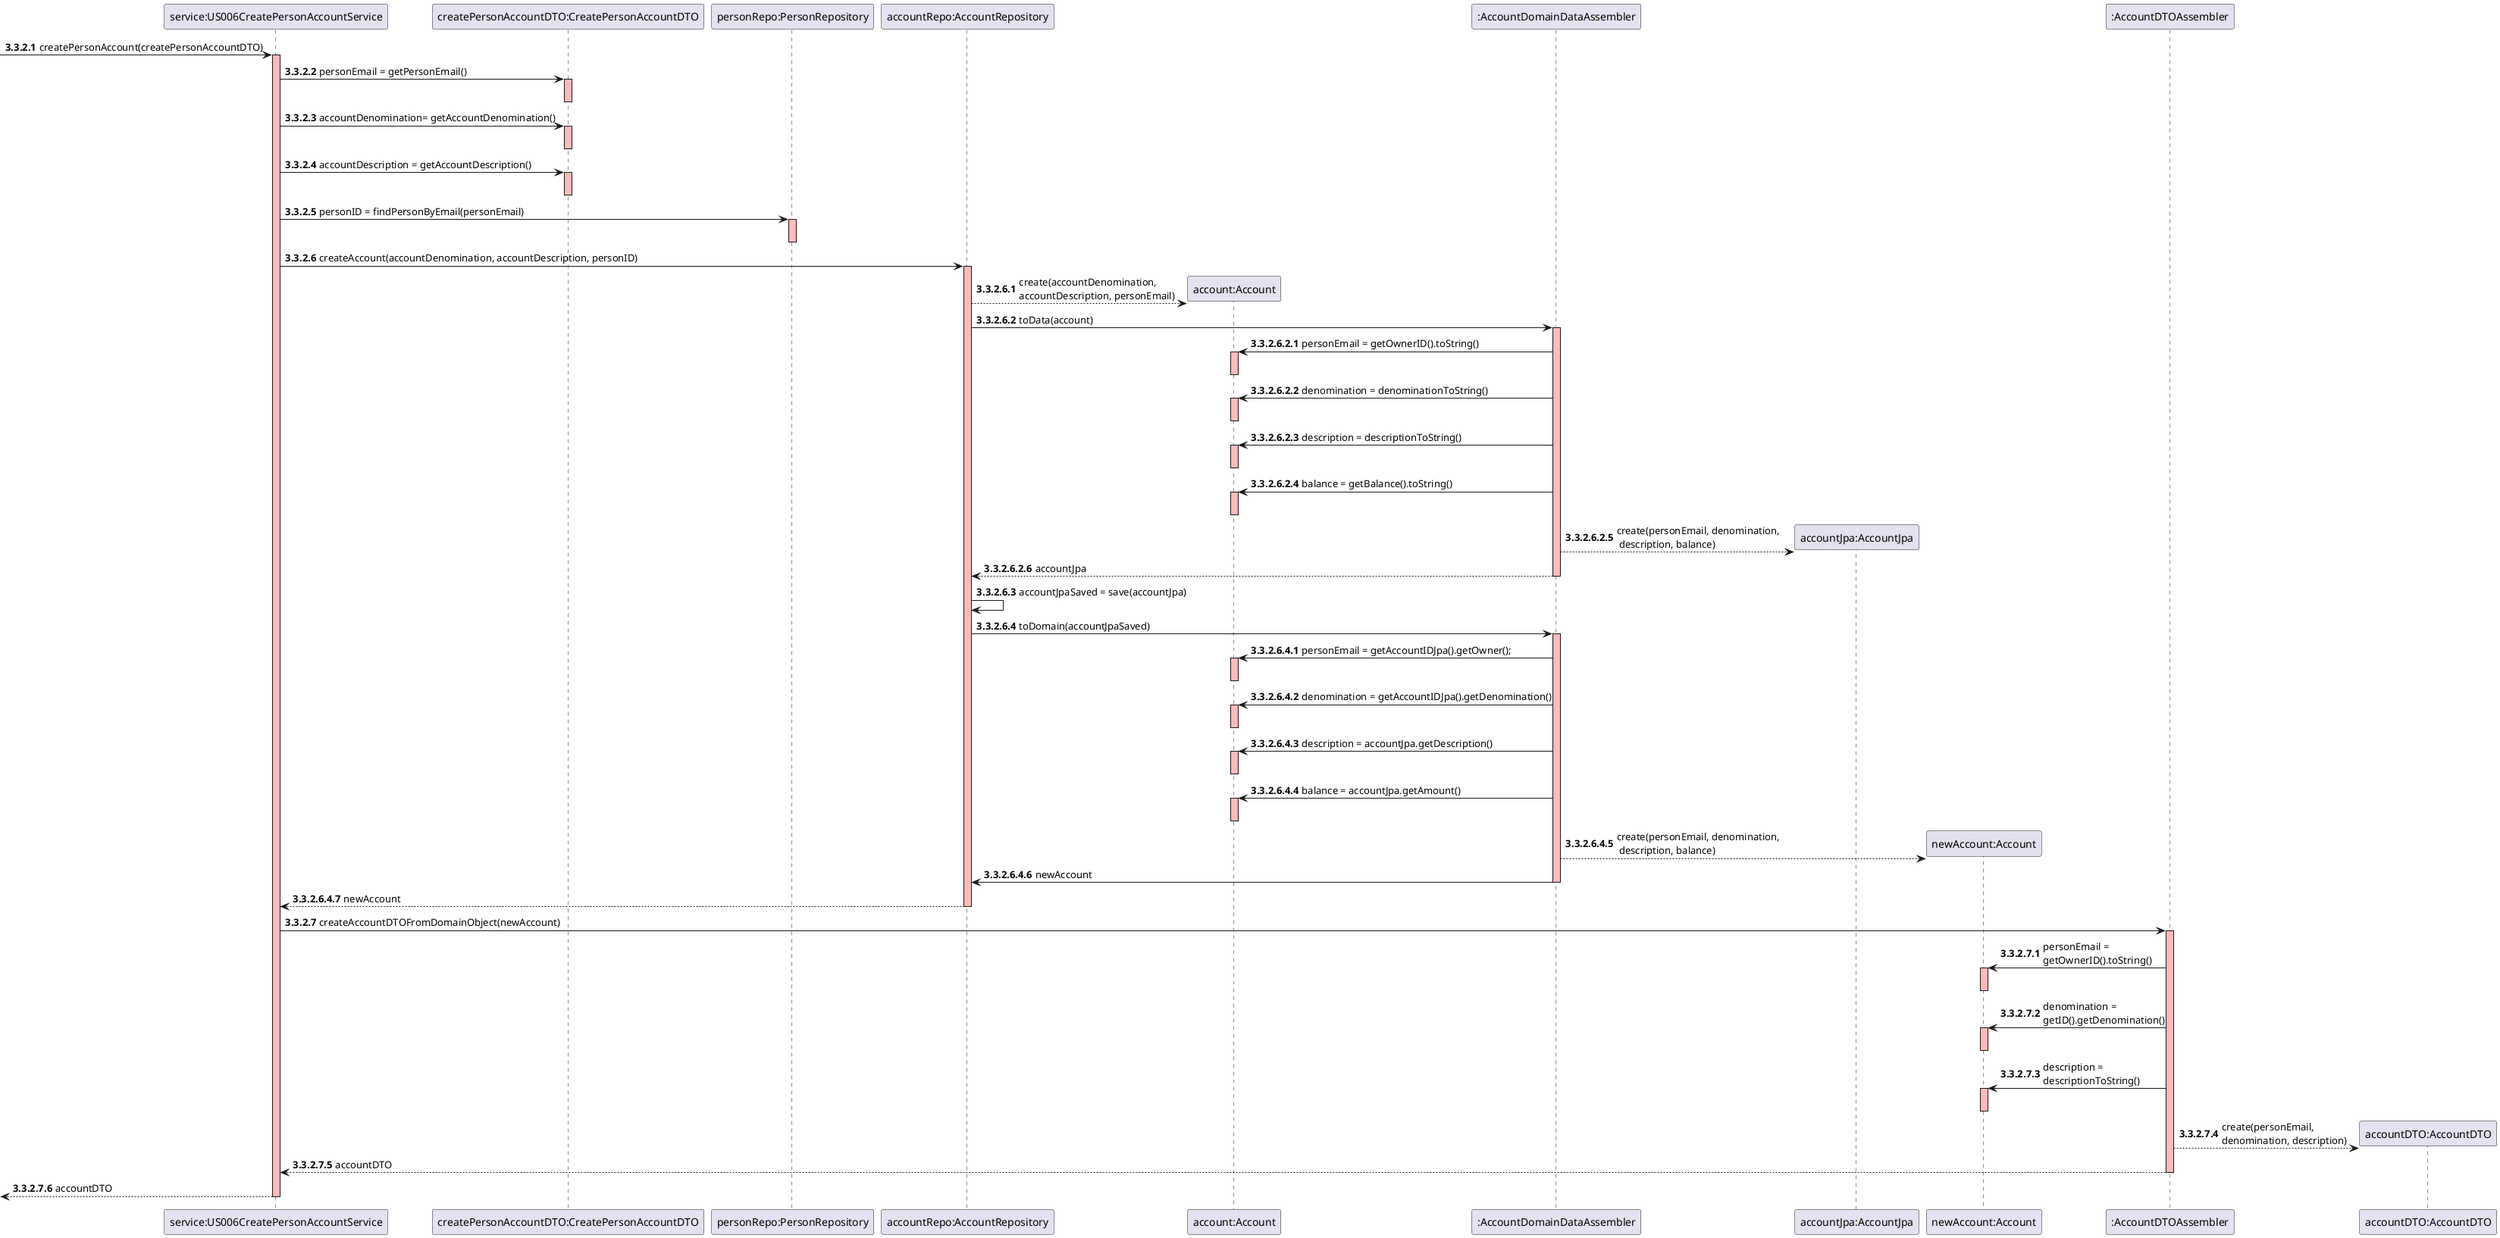 @startuml

autonumber 3.3.2.1
-> "service:US006CreatePersonAccountService" : createPersonAccount(createPersonAccountDTO)
activate "service:US006CreatePersonAccountService"  #FFBBBB

"service:US006CreatePersonAccountService" -> "createPersonAccountDTO:CreatePersonAccountDTO" : personEmail = getPersonEmail()
activate "createPersonAccountDTO:CreatePersonAccountDTO"  #FFBBBB
deactivate "createPersonAccountDTO:CreatePersonAccountDTO"

"service:US006CreatePersonAccountService" -> "createPersonAccountDTO:CreatePersonAccountDTO" : accountDenomination= getAccountDenomination()
activate "createPersonAccountDTO:CreatePersonAccountDTO"  #FFBBBB
deactivate "createPersonAccountDTO:CreatePersonAccountDTO"

"service:US006CreatePersonAccountService" -> "createPersonAccountDTO:CreatePersonAccountDTO" : accountDescription = getAccountDescription()
activate "createPersonAccountDTO:CreatePersonAccountDTO"  #FFBBBB
deactivate "createPersonAccountDTO:CreatePersonAccountDTO"

"service:US006CreatePersonAccountService" -> "personRepo:PersonRepository" : personID = findPersonByEmail(personEmail)
activate "personRepo:PersonRepository" #FFBBBB
deactivate "personRepo:PersonRepository"

"service:US006CreatePersonAccountService" -> "accountRepo:AccountRepository" : createAccount(accountDenomination, accountDescription, personID)
activate "accountRepo:AccountRepository" #FFBBBB

autonumber 3.3.2.6.1
create "account:Account"
"accountRepo:AccountRepository"-->"account:Account":create(accountDenomination, \naccountDescription, personEmail)
"accountRepo:AccountRepository"->":AccountDomainDataAssembler":toData(account)
activate ":AccountDomainDataAssembler" #FFBBBB

autonumber 3.3.2.6.2.1
":AccountDomainDataAssembler"->"account:Account" : personEmail = getOwnerID().toString()
activate "account:Account" #FFBBBB
deactivate "account:Account"

":AccountDomainDataAssembler"->"account:Account" : denomination = denominationToString()
activate "account:Account" #FFBBBB
deactivate "account:Account"

":AccountDomainDataAssembler"->"account:Account" : description = descriptionToString()
activate "account:Account" #FFBBBB
deactivate "account:Account"

":AccountDomainDataAssembler"->"account:Account" : balance = getBalance().toString()
activate "account:Account" #FFBBBB
deactivate "account:Account"

create "accountJpa:AccountJpa"
":AccountDomainDataAssembler"-->"accountJpa:AccountJpa" : create(personEmail, denomination, \n description, balance)
":AccountDomainDataAssembler"-->"accountRepo:AccountRepository" : accountJpa
deactivate ":AccountDomainDataAssembler"

autonumber 3.3.2.6.3
"accountRepo:AccountRepository"->"accountRepo:AccountRepository": accountJpaSaved = save(accountJpa)
"accountRepo:AccountRepository"->":AccountDomainDataAssembler":toDomain(accountJpaSaved)
activate ":AccountDomainDataAssembler" #FFBBBB

autonumber 3.3.2.6.4.1
":AccountDomainDataAssembler"->"account:Account" : personEmail = getAccountIDJpa().getOwner();
activate "account:Account" #FFBBBB
deactivate "account:Account"

":AccountDomainDataAssembler"->"account:Account" : denomination = getAccountIDJpa().getDenomination()
activate "account:Account" #FFBBBB
deactivate "account:Account"

":AccountDomainDataAssembler"->"account:Account" : description = accountJpa.getDescription()
activate "account:Account" #FFBBBB
deactivate "account:Account"

":AccountDomainDataAssembler"->"account:Account" : balance = accountJpa.getAmount()
activate "account:Account" #FFBBBB
deactivate "account:Account"

create "newAccount:Account"
":AccountDomainDataAssembler"-->"newAccount:Account" : create(personEmail, denomination, \n description, balance)
":AccountDomainDataAssembler" -> "accountRepo:AccountRepository" : newAccount
deactivate ":AccountDomainDataAssembler"

"accountRepo:AccountRepository" --> "service:US006CreatePersonAccountService" : newAccount
deactivate "accountRepo:AccountRepository"

autonumber 3.3.2.7
"service:US006CreatePersonAccountService" -> ":AccountDTOAssembler": createAccountDTOFromDomainObject(newAccount)
activate  ":AccountDTOAssembler" #FFBBBB

autonumber 3.3.2.7.1
":AccountDTOAssembler" -> "newAccount:Account" : personEmail = \ngetOwnerID().toString()
activate "newAccount:Account" #FFBBBB
deactivate "newAccount:Account" #FFBBBB

":AccountDTOAssembler" -> "newAccount:Account" : denomination = \ngetID().getDenomination()
activate "newAccount:Account" #FFBBBB
deactivate "newAccount:Account" #FFBBBB

":AccountDTOAssembler" -> "newAccount:Account" : description = \ndescriptionToString()
activate "newAccount:Account" #FFBBBB
deactivate "newAccount:Account" #FFBBBB

create "accountDTO:AccountDTO"
":AccountDTOAssembler" --> "accountDTO:AccountDTO" : create(personEmail, \ndenomination, description)

":AccountDTOAssembler" --> "service:US006CreatePersonAccountService" : accountDTO
deactivate ":AccountDTOAssembler"

<-- "service:US006CreatePersonAccountService" : accountDTO
deactivate "service:US006CreatePersonAccountService"

@enduml